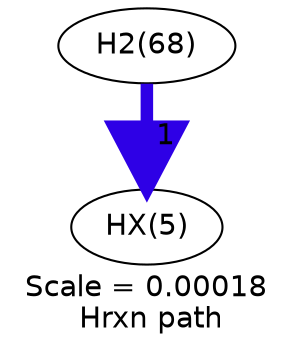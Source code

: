 digraph reaction_paths {
center=1;
s10 -> s33[fontname="Helvetica", style="setlinewidth(6)", arrowsize=3, color="0.7, 1.5, 0.9"
, label=" 1"];
s10 [ fontname="Helvetica", label="H2(68)"];
s33 [ fontname="Helvetica", label="HX(5)"];
 label = "Scale = 0.00018\l Hrxn path";
 fontname = "Helvetica";
}
